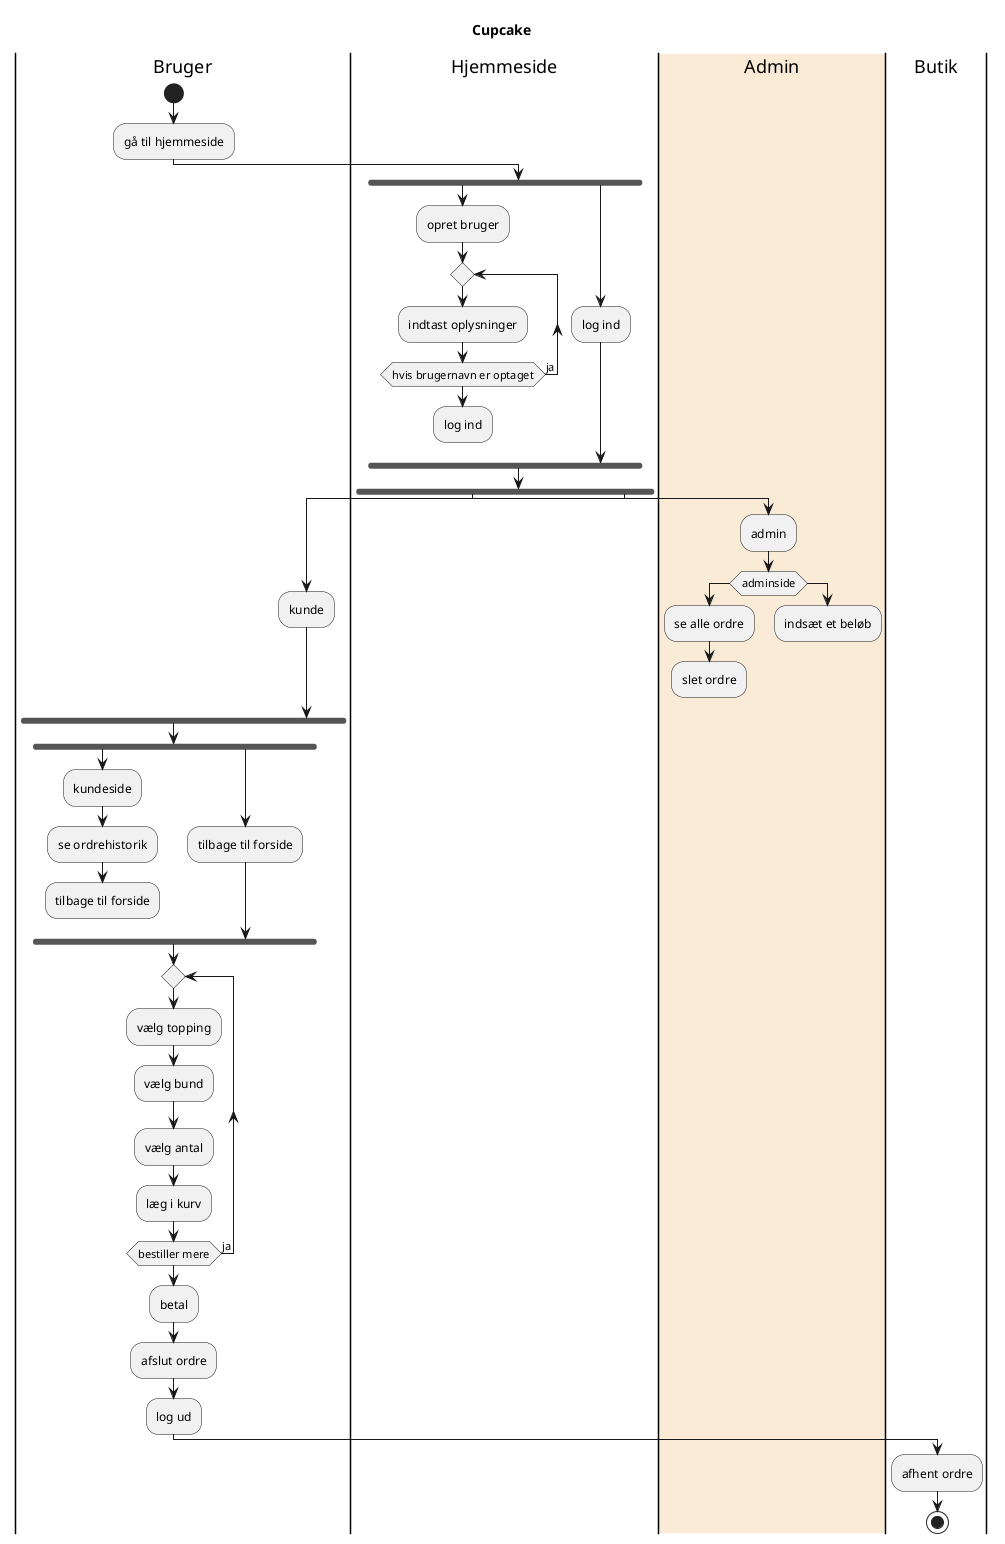 @startuml
Title Cupcake
|Bruger|
start
:gå til hjemmeside;
|Hjemmeside|
fork
:opret bruger;
repeat
:indtast oplysninger;
repeat while (hvis brugernavn er optaget) is (ja)
:log ind;
detach
fork again
:log ind;
end fork
fork
|#AntiqueWhite| Admin |
:admin;
if (adminside)
:se alle ordre;
:slet ordre;
else ()
  :indsæt et beløb;
endif
detach
fork again
|Bruger|
:kunde;
end fork
fork
:kundeside;
:se ordrehistorik;
:tilbage til forside;
detach
fork again
:tilbage til forside;
end fork
repeat
:vælg topping;
:vælg bund;
:vælg antal;
:læg i kurv;
repeat while (bestiller mere) is (ja)
:betal;
:afslut ordre;
:log ud;
|Butik|
:afhent ordre;
stop
@enduml

